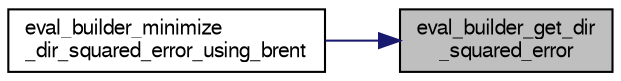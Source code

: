 digraph "eval_builder_get_dir_squared_error"
{
 // LATEX_PDF_SIZE
  bgcolor="transparent";
  edge [fontname="FreeSans",fontsize="10",labelfontname="FreeSans",labelfontsize="10"];
  node [fontname="FreeSans",fontsize="10",shape=record];
  rankdir="RL";
  Node1 [label="eval_builder_get_dir\l_squared_error",height=0.2,width=0.4,color="black", fillcolor="grey75", style="filled", fontcolor="black",tooltip=" "];
  Node1 -> Node2 [dir="back",color="midnightblue",fontsize="10",style="solid",fontname="FreeSans"];
  Node2 [label="eval_builder_minimize\l_dir_squared_error_using_brent",height=0.2,width=0.4,color="black",URL="$eval__builder_8c.html#a669812b89571de42dd9a642f4291c31a",tooltip=" "];
}
